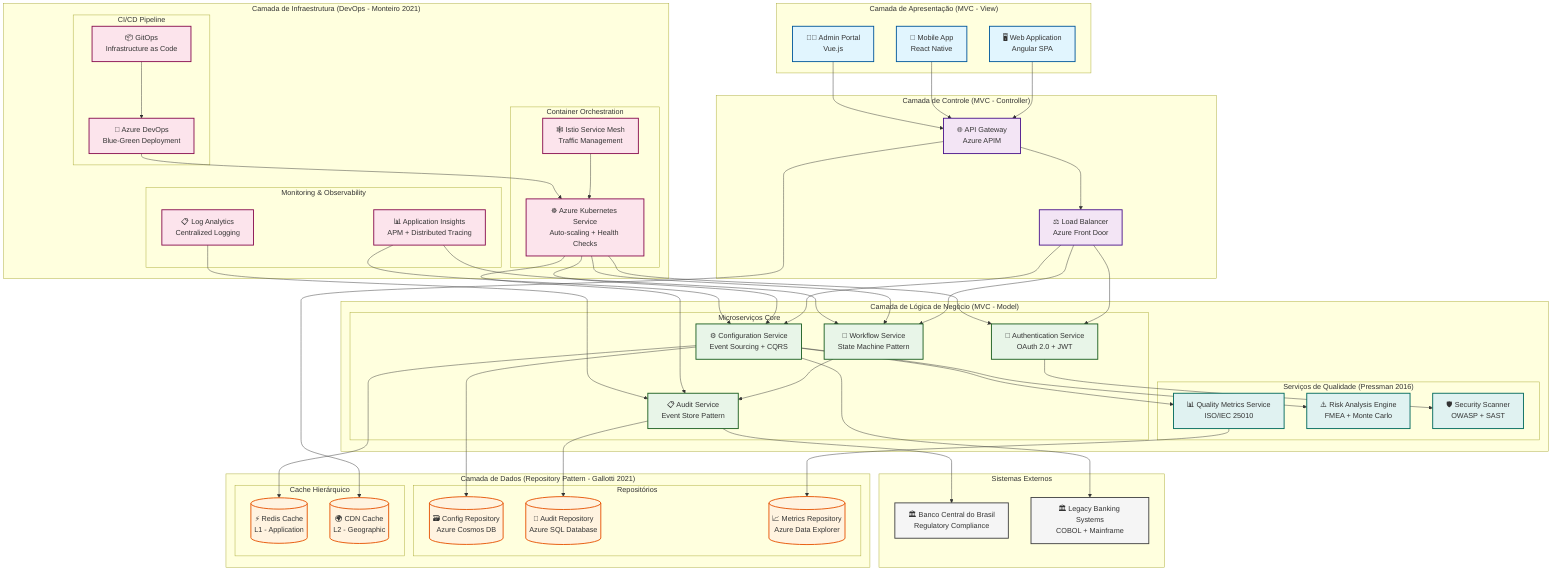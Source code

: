 graph TB
    subgraph "Camada de Apresentação (MVC - View)"
        WebApp[🖥️ Web Application<br/>Angular SPA]
        MobileApp[📱 Mobile App<br/>React Native]
        AdminPortal[👨‍💼 Admin Portal<br/>Vue.js]
    end
    
    subgraph "Camada de Controle (MVC - Controller)"
        APIGateway[🌐 API Gateway<br/>Azure APIM]
        LoadBalancer[⚖️ Load Balancer<br/>Azure Front Door]
    end
    
    subgraph "Camada de Lógica de Negócio (MVC - Model)"
        subgraph "Microserviços Core"
            ConfigService[⚙️ Configuration Service<br/>Event Sourcing + CQRS]
            WorkflowService[🔄 Workflow Service<br/>State Machine Pattern]
            AuthService[🔐 Authentication Service<br/>OAuth 2.0 + JWT]
            AuditService[📋 Audit Service<br/>Event Store Pattern]
        end
        
        subgraph "Serviços de Qualidade (Pressman 2016)"
            QualityMetrics[📊 Quality Metrics Service<br/>ISO/IEC 25010]
            RiskAnalysis[⚠️ Risk Analysis Engine<br/>FMEA + Monte Carlo]
            SecurityScanner[🛡️ Security Scanner<br/>OWASP + SAST]
        end
    end
    
    subgraph "Camada de Dados (Repository Pattern - Gallotti 2021)"
        subgraph "Repositórios"
            ConfigRepo[(🗃️ Config Repository<br/>Azure Cosmos DB)]
            AuditRepo[(📝 Audit Repository<br/>Azure SQL Database)]
            MetricsRepo[(📈 Metrics Repository<br/>Azure Data Explorer)]
        end
        
        subgraph "Cache Hierárquico"
            RedisCache[(⚡ Redis Cache<br/>L1 - Application)]
            CDNCache[(🌍 CDN Cache<br/>L2 - Geographic)]
        end
    end
    
    subgraph "Camada de Infraestrutura (DevOps - Monteiro 2021)"
        subgraph "Container Orchestration"
            AKS[☸️ Azure Kubernetes Service<br/>Auto-scaling + Health Checks]
            ServiceMesh[🕸️ Istio Service Mesh<br/>Traffic Management]
        end
        
        subgraph "CI/CD Pipeline"
            AzureDevOps[🚀 Azure DevOps<br/>Blue-Green Deployment]
            GitOps[📦 GitOps<br/>Infrastructure as Code]
        end
        
        subgraph "Monitoring & Observability"
            AppInsights[📊 Application Insights<br/>APM + Distributed Tracing]
            LogAnalytics[📋 Log Analytics<br/>Centralized Logging]
        end
    end
    
    subgraph "Sistemas Externos"
        BCB[🏛️ Banco Central do Brasil<br/>Regulatory Compliance]
        LegacySystems[🏛️ Legacy Banking Systems<br/>COBOL + Mainframe]
    end
    
    %% Fluxos de Dados (Pipe-and-Filter Pattern)
    WebApp --> APIGateway
    MobileApp --> APIGateway
    AdminPortal --> APIGateway
    
    APIGateway --> LoadBalancer
    LoadBalancer --> AuthService
    LoadBalancer --> ConfigService
    LoadBalancer --> WorkflowService
    
    ConfigService --> QualityMetrics
    ConfigService --> RiskAnalysis
    WorkflowService --> AuditService
    AuthService --> SecurityScanner
    
    ConfigService --> ConfigRepo
    AuditService --> AuditRepo
    QualityMetrics --> MetricsRepo
    
    ConfigService --> RedisCache
    APIGateway --> CDNCache
    
    AKS --> ConfigService
    AKS --> WorkflowService
    AKS --> AuthService
    AKS --> AuditService
    
    ServiceMesh --> AKS
    AzureDevOps --> AKS
    GitOps --> AzureDevOps
    
    AppInsights --> ConfigService
    AppInsights --> WorkflowService
    LogAnalytics --> AuditService
    
    AuditService --> BCB
    ConfigService --> LegacySystems
    
    %% Estilos dos Componentes
    classDef presentation fill:#e1f5fe,stroke:#01579b,stroke-width:2px
    classDef control fill:#f3e5f5,stroke:#4a148c,stroke-width:2px
    classDef business fill:#e8f5e8,stroke:#1b5e20,stroke-width:2px
    classDef data fill:#fff3e0,stroke:#e65100,stroke-width:2px
    classDef infrastructure fill:#fce4ec,stroke:#880e4f,stroke-width:2px
    classDef external fill:#f5f5f5,stroke:#424242,stroke-width:2px
    classDef quality fill:#e0f2f1,stroke:#00695c,stroke-width:2px
    
    class WebApp,MobileApp,AdminPortal presentation
    class APIGateway,LoadBalancer control
    class ConfigService,WorkflowService,AuthService,AuditService business
    class ConfigRepo,AuditRepo,MetricsRepo,RedisCache,CDNCache data
    class AKS,ServiceMesh,AzureDevOps,GitOps,AppInsights,LogAnalytics infrastructure
    class BCB,LegacySystems external
    class QualityMetrics,RiskAnalysis,SecurityScanner quality